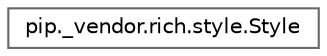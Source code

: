 digraph "Graphical Class Hierarchy"
{
 // LATEX_PDF_SIZE
  bgcolor="transparent";
  edge [fontname=Helvetica,fontsize=10,labelfontname=Helvetica,labelfontsize=10];
  node [fontname=Helvetica,fontsize=10,shape=box,height=0.2,width=0.4];
  rankdir="LR";
  Node0 [id="Node000000",label="pip._vendor.rich.style.Style",height=0.2,width=0.4,color="grey40", fillcolor="white", style="filled",URL="$d7/d87/classpip_1_1__vendor_1_1rich_1_1style_1_1Style.html",tooltip=" "];
}
